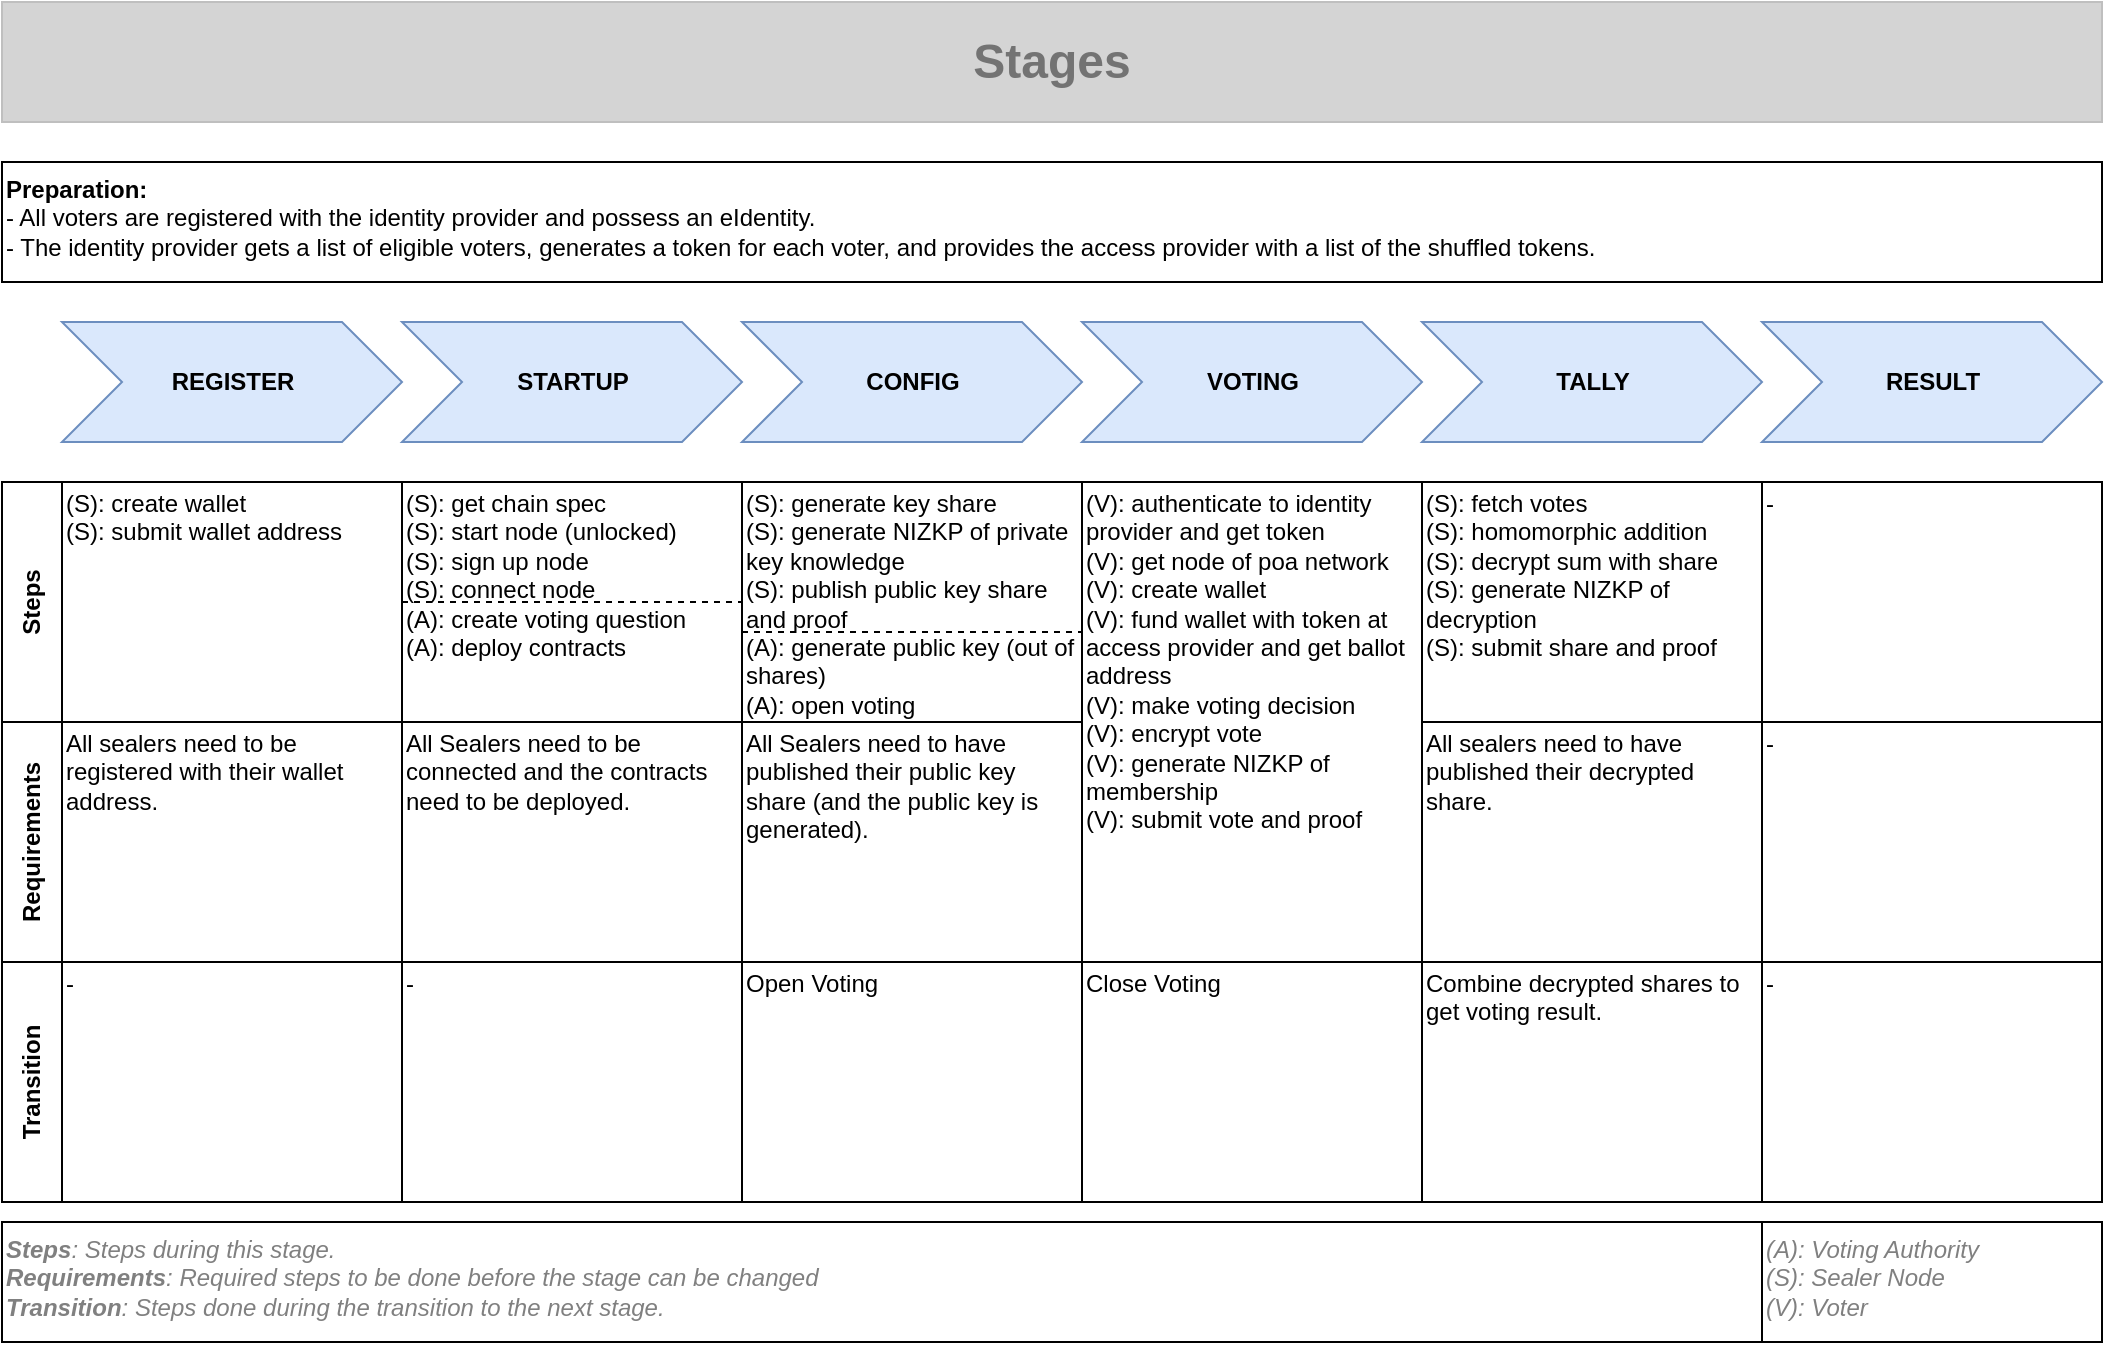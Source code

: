<mxfile version="12.4.2" type="device" pages="1"><diagram id="90ded78b-3c8f-ef16-329a-18c2d1982fad" name="Page-1"><mxGraphModel dx="1422" dy="926" grid="1" gridSize="10" guides="1" tooltips="1" connect="1" arrows="1" fold="1" page="1" pageScale="1" pageWidth="1169" pageHeight="827" background="#ffffff" math="0" shadow="0"><root><mxCell id="0"/><mxCell id="1" parent="0"/><mxCell id="3" value="&lt;b&gt;REGISTER&lt;/b&gt;" style="html=1;shadow=0;dashed=0;align=center;verticalAlign=middle;shape=mxgraph.arrows2.arrow;dy=0;dx=30;notch=30;strokeColor=#6c8ebf;fillColor=#dae8fc;" parent="1" vertex="1"><mxGeometry x="70" y="200" width="170" height="60" as="geometry"/></mxCell><mxCell id="4" value="&lt;b&gt;STARTUP&lt;/b&gt;" style="html=1;shadow=0;dashed=0;align=center;verticalAlign=middle;shape=mxgraph.arrows2.arrow;dy=0;dx=30;notch=30;strokeColor=#6c8ebf;fillColor=#dae8fc;" parent="1" vertex="1"><mxGeometry x="240" y="200" width="170" height="60" as="geometry"/></mxCell><mxCell id="5" value="&lt;b&gt;CONFIG&lt;/b&gt;" style="html=1;shadow=0;dashed=0;align=center;verticalAlign=middle;shape=mxgraph.arrows2.arrow;dy=0;dx=30;notch=30;strokeColor=#6c8ebf;fillColor=#dae8fc;" parent="1" vertex="1"><mxGeometry x="410" y="200" width="170" height="60" as="geometry"/></mxCell><mxCell id="6" value="&lt;b&gt;VOTING&lt;/b&gt;" style="html=1;shadow=0;dashed=0;align=center;verticalAlign=middle;shape=mxgraph.arrows2.arrow;dy=0;dx=30;notch=30;strokeColor=#6c8ebf;fillColor=#dae8fc;" parent="1" vertex="1"><mxGeometry x="580" y="200" width="170" height="60" as="geometry"/></mxCell><mxCell id="7" value="&lt;b&gt;TALLY&lt;/b&gt;" style="html=1;shadow=0;dashed=0;align=center;verticalAlign=middle;shape=mxgraph.arrows2.arrow;dy=0;dx=30;notch=30;strokeColor=#6c8ebf;fillColor=#dae8fc;" parent="1" vertex="1"><mxGeometry x="750" y="200" width="170" height="60" as="geometry"/></mxCell><mxCell id="57" value="Stages" style="rounded=0;whiteSpace=wrap;html=1;labelBackgroundColor=none;strokeColor=#BFBFBF;strokeWidth=1;fillColor=#D4D4D4;gradientColor=none;fontSize=24;fontColor=#737373;align=center;perimeterSpacing=0;comic=0;glass=0;shadow=0;fontStyle=1" parent="1" vertex="1"><mxGeometry x="40" y="40" width="1050" height="60" as="geometry"/></mxCell><mxCell id="U53ntY73iFi_3yNRKp5a-66" value="&lt;div&gt;(S): create wallet&lt;/div&gt;&lt;div&gt;(S): submit wallet address&lt;/div&gt;" style="rounded=0;whiteSpace=wrap;html=1;align=left;verticalAlign=top;spacing=0;spacingTop=-1;spacingLeft=2;spacingRight=2;spacingBottom=2;" parent="1" vertex="1"><mxGeometry x="70" y="280" width="170" height="120" as="geometry"/></mxCell><mxCell id="U53ntY73iFi_3yNRKp5a-69" value="&lt;div&gt;(S): generate key share&lt;br&gt;(S): generate NIZKP of private key knowledge&lt;br&gt;&lt;/div&gt;&lt;div&gt;(S): publish public key share and proof&lt;/div&gt;&lt;div&gt;(A): generate public key (out of shares)&lt;br&gt;&lt;/div&gt;&lt;div&gt;(A): open voting&lt;br&gt;&lt;/div&gt;" style="rounded=0;whiteSpace=wrap;html=1;align=left;verticalAlign=top;spacing=0;spacingTop=-1;spacingLeft=2;spacingRight=2;spacingBottom=2;" parent="1" vertex="1"><mxGeometry x="410" y="280" width="170" height="120" as="geometry"/></mxCell><mxCell id="U53ntY73iFi_3yNRKp5a-70" value="(V): authenticate to identity provider and get token&lt;div&gt;&lt;div&gt;(V): get node of poa network&lt;/div&gt;&lt;div&gt;(V): create wallet&lt;/div&gt;&lt;div&gt;(V): fund wallet with token at access provider and get ballot address&lt;/div&gt;&lt;div&gt;(V): make voting decision&lt;/div&gt;&lt;div&gt;&lt;div&gt;(V): encrypt vote&lt;br&gt;(V): generate NIZKP of membership&lt;/div&gt;(V): submit vote and proof&lt;/div&gt;&lt;/div&gt;" style="rounded=0;whiteSpace=wrap;html=1;align=left;verticalAlign=top;spacing=0;spacingTop=-1;spacingLeft=2;spacingRight=2;spacingBottom=2;" parent="1" vertex="1"><mxGeometry x="580" y="280" width="170" height="240" as="geometry"/></mxCell><mxCell id="U53ntY73iFi_3yNRKp5a-71" value="&lt;div&gt;(S): fetch votes&lt;/div&gt;&lt;div&gt;(S): homomorphic addition&lt;/div&gt;&lt;div&gt;(S): decrypt sum with share&lt;/div&gt;&lt;div&gt;(S): generate NIZKP of decryption&lt;br&gt;(S): submit share and proof&lt;br&gt;&lt;/div&gt;" style="rounded=0;whiteSpace=wrap;html=1;align=left;verticalAlign=top;spacing=0;spacingTop=-1;spacingLeft=2;spacingRight=2;spacingBottom=2;" parent="1" vertex="1"><mxGeometry x="750" y="280" width="170" height="120" as="geometry"/></mxCell><mxCell id="U53ntY73iFi_3yNRKp5a-79" value="All sealers need to be registered with their wallet address." style="rounded=0;whiteSpace=wrap;html=1;align=left;verticalAlign=top;spacing=0;spacingTop=-1;spacingLeft=2;spacingRight=2;spacingBottom=2;" parent="1" vertex="1"><mxGeometry x="70" y="400" width="170" height="120" as="geometry"/></mxCell><mxCell id="U53ntY73iFi_3yNRKp5a-80" value="&lt;div&gt;&lt;div&gt;(A): Voting Authority&lt;br&gt;&lt;/div&gt;&lt;/div&gt;&lt;div&gt;(S): Sealer Node&lt;/div&gt;&lt;div&gt;(V): Voter&lt;br&gt;&lt;/div&gt;" style="rounded=0;whiteSpace=wrap;html=1;align=left;verticalAlign=top;fontStyle=2;fontColor=#808080;" parent="1" vertex="1"><mxGeometry x="920" y="650" width="170" height="60" as="geometry"/></mxCell><mxCell id="U53ntY73iFi_3yNRKp5a-81" value="-" style="rounded=0;whiteSpace=wrap;html=1;align=left;verticalAlign=top;spacing=0;spacingTop=-1;spacingLeft=2;spacingRight=2;spacingBottom=2;" parent="1" vertex="1"><mxGeometry x="240" y="520" width="170" height="120" as="geometry"/></mxCell><mxCell id="U53ntY73iFi_3yNRKp5a-82" value="-" style="rounded=0;whiteSpace=wrap;html=1;align=left;verticalAlign=top;spacing=0;spacingTop=-1;spacingLeft=2;spacingRight=2;spacingBottom=2;" parent="1" vertex="1"><mxGeometry x="70" y="520" width="170" height="120" as="geometry"/></mxCell><mxCell id="U53ntY73iFi_3yNRKp5a-83" value="Steps" style="rounded=0;whiteSpace=wrap;html=1;align=center;horizontal=0;fontStyle=1" parent="1" vertex="1"><mxGeometry x="40" y="280" width="30" height="120" as="geometry"/></mxCell><mxCell id="U53ntY73iFi_3yNRKp5a-84" value="&lt;div&gt;Requirements&lt;/div&gt;" style="rounded=0;whiteSpace=wrap;html=1;align=center;horizontal=0;fontStyle=1" parent="1" vertex="1"><mxGeometry x="40" y="400" width="30" height="120" as="geometry"/></mxCell><mxCell id="U53ntY73iFi_3yNRKp5a-85" value="Transition" style="rounded=0;whiteSpace=wrap;html=1;align=center;horizontal=0;fontStyle=1" parent="1" vertex="1"><mxGeometry x="40" y="520" width="30" height="120" as="geometry"/></mxCell><mxCell id="U53ntY73iFi_3yNRKp5a-86" value="All Sealers need to be connected and the contracts need to be deployed." style="rounded=0;whiteSpace=wrap;html=1;align=left;verticalAlign=top;spacing=0;spacingTop=-1;spacingLeft=2;spacingRight=2;spacingBottom=2;" parent="1" vertex="1"><mxGeometry x="240" y="400" width="170" height="120" as="geometry"/></mxCell><mxCell id="U53ntY73iFi_3yNRKp5a-89" value="&lt;div&gt;(S): get chain spec&lt;/div&gt;&lt;div&gt;(S): start node (unlocked)&lt;/div&gt;&lt;div&gt;(S): sign up node&lt;br&gt;&lt;/div&gt;&lt;div&gt;(S): connect node&lt;br&gt;&lt;/div&gt;&lt;div&gt;(A): create voting question&lt;/div&gt;&lt;div&gt;(A): deploy contracts&lt;br&gt;&lt;/div&gt;" style="rounded=0;whiteSpace=wrap;html=1;align=left;verticalAlign=top;spacing=0;spacingTop=-1;spacingLeft=2;spacingRight=2;spacingBottom=2;" parent="1" vertex="1"><mxGeometry x="240" y="280" width="170" height="120" as="geometry"/></mxCell><mxCell id="U53ntY73iFi_3yNRKp5a-90" value="&lt;div&gt;&lt;b&gt;Steps&lt;/b&gt;: Steps during this stage.&lt;/div&gt;&lt;div&gt;&lt;b&gt;Requirements&lt;/b&gt;: Required steps to be done before the stage can be changed&lt;/div&gt;&lt;div&gt;&lt;b&gt;Transition&lt;/b&gt;: Steps done during the transition to the next stage.&lt;br&gt;&lt;/div&gt;" style="rounded=0;whiteSpace=wrap;html=1;align=left;verticalAlign=top;fontStyle=2;fontColor=#808080;" parent="1" vertex="1"><mxGeometry x="40" y="650" width="880" height="60" as="geometry"/></mxCell><mxCell id="U53ntY73iFi_3yNRKp5a-91" value="Open Voting" style="rounded=0;whiteSpace=wrap;html=1;align=left;verticalAlign=top;spacing=0;spacingTop=-1;spacingLeft=2;spacingRight=2;spacingBottom=2;" parent="1" vertex="1"><mxGeometry x="410" y="520" width="170" height="120" as="geometry"/></mxCell><mxCell id="U53ntY73iFi_3yNRKp5a-92" value="Close Voting" style="rounded=0;whiteSpace=wrap;html=1;align=left;verticalAlign=top;spacing=0;spacingTop=-1;spacingLeft=2;spacingRight=2;spacingBottom=2;" parent="1" vertex="1"><mxGeometry x="580" y="520" width="170" height="120" as="geometry"/></mxCell><mxCell id="U53ntY73iFi_3yNRKp5a-93" value="Combine decrypted shares to get voting result." style="rounded=0;whiteSpace=wrap;html=1;align=left;verticalAlign=top;spacing=0;spacingTop=-1;spacingLeft=2;spacingRight=2;spacingBottom=2;" parent="1" vertex="1"><mxGeometry x="750" y="520" width="170" height="120" as="geometry"/></mxCell><mxCell id="U53ntY73iFi_3yNRKp5a-94" value="All Sealers need to have published their public key share (and the public key is generated)." style="rounded=0;whiteSpace=wrap;html=1;align=left;verticalAlign=top;spacing=0;spacingTop=-1;spacingLeft=2;spacingRight=2;spacingBottom=2;" parent="1" vertex="1"><mxGeometry x="410" y="400" width="170" height="120" as="geometry"/></mxCell><mxCell id="U53ntY73iFi_3yNRKp5a-96" value="All sealers need to have published their decrypted share." style="rounded=0;whiteSpace=wrap;html=1;align=left;verticalAlign=top;spacing=0;spacingTop=-1;spacingLeft=2;spacingRight=2;spacingBottom=2;" parent="1" vertex="1"><mxGeometry x="750" y="400" width="170" height="120" as="geometry"/></mxCell><mxCell id="A23HB5uD2zK3CxWD-0w3-63" value="" style="line;strokeWidth=1;html=1;dashed=1;" parent="1" vertex="1"><mxGeometry x="240" y="333" width="170" height="14" as="geometry"/></mxCell><mxCell id="A23HB5uD2zK3CxWD-0w3-64" value="" style="line;strokeWidth=1;html=1;dashed=1;" parent="1" vertex="1"><mxGeometry x="410" y="350" width="170" height="10" as="geometry"/></mxCell><mxCell id="xZkpwd5U1lHDonZOnGhL-57" value="RESULT" style="html=1;shadow=0;dashed=0;align=center;verticalAlign=middle;shape=mxgraph.arrows2.arrow;dy=0;dx=30;notch=30;strokeColor=#6c8ebf;fillColor=#dae8fc;fontStyle=1" vertex="1" parent="1"><mxGeometry x="920" y="200" width="170" height="60" as="geometry"/></mxCell><mxCell id="xZkpwd5U1lHDonZOnGhL-58" value="-" style="rounded=0;whiteSpace=wrap;html=1;align=left;verticalAlign=top;spacing=0;spacingTop=-1;spacingLeft=2;spacingRight=2;spacingBottom=2;" vertex="1" parent="1"><mxGeometry x="920" y="280" width="170" height="120" as="geometry"/></mxCell><mxCell id="xZkpwd5U1lHDonZOnGhL-59" value="-" style="rounded=0;whiteSpace=wrap;html=1;align=left;verticalAlign=top;spacing=0;spacingTop=-1;spacingLeft=2;spacingRight=2;spacingBottom=2;" vertex="1" parent="1"><mxGeometry x="920" y="520" width="170" height="120" as="geometry"/></mxCell><mxCell id="xZkpwd5U1lHDonZOnGhL-60" value="-" style="rounded=0;whiteSpace=wrap;html=1;align=left;verticalAlign=top;spacing=0;spacingTop=-1;spacingLeft=2;spacingRight=2;spacingBottom=2;" vertex="1" parent="1"><mxGeometry x="920" y="400" width="170" height="120" as="geometry"/></mxCell><mxCell id="xZkpwd5U1lHDonZOnGhL-63" value="&lt;div&gt;&lt;b&gt;Preparation:&lt;/b&gt;&lt;/div&gt;&lt;div&gt;- All voters are registered with the identity provider and possess an eIdentity.&lt;/div&gt;&lt;div&gt;- The identity provider gets a list of eligible voters, generates a token for each voter, and provides the access provider with a list of the shuffled tokens.&lt;br&gt;&lt;/div&gt;" style="rounded=0;whiteSpace=wrap;html=1;align=left;verticalAlign=top;fontStyle=0;" vertex="1" parent="1"><mxGeometry x="40" y="120" width="1050" height="60" as="geometry"/></mxCell></root></mxGraphModel></diagram></mxfile>